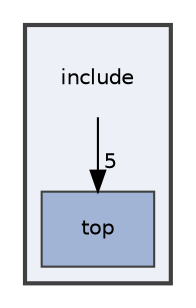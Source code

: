 digraph "include"
{
 // LATEX_PDF_SIZE
  edge [fontname="Helvetica",fontsize="10",labelfontname="Helvetica",labelfontsize="10"];
  node [fontname="Helvetica",fontsize="10",shape=record];
  compound=true
  subgraph clusterdir_d44c64559bbebec7f509842c48db8b23 {
    graph [ bgcolor="#edf0f7", pencolor="grey25", style="filled,bold,", label="", fontname="Helvetica", fontsize="10", URL="dir_d44c64559bbebec7f509842c48db8b23.html"]
    dir_d44c64559bbebec7f509842c48db8b23 [shape=plaintext, label="include"];
  dir_a70094335808448cd2610149615f417b [shape=box, label="top", style="filled,", fillcolor="#a2b4d6", color="grey25", URL="dir_a70094335808448cd2610149615f417b.html"];
  }
  dir_d44c64559bbebec7f509842c48db8b23->dir_a70094335808448cd2610149615f417b [headlabel="5", labeldistance=1.5 headhref="dir_000000_000001.html"];
}
